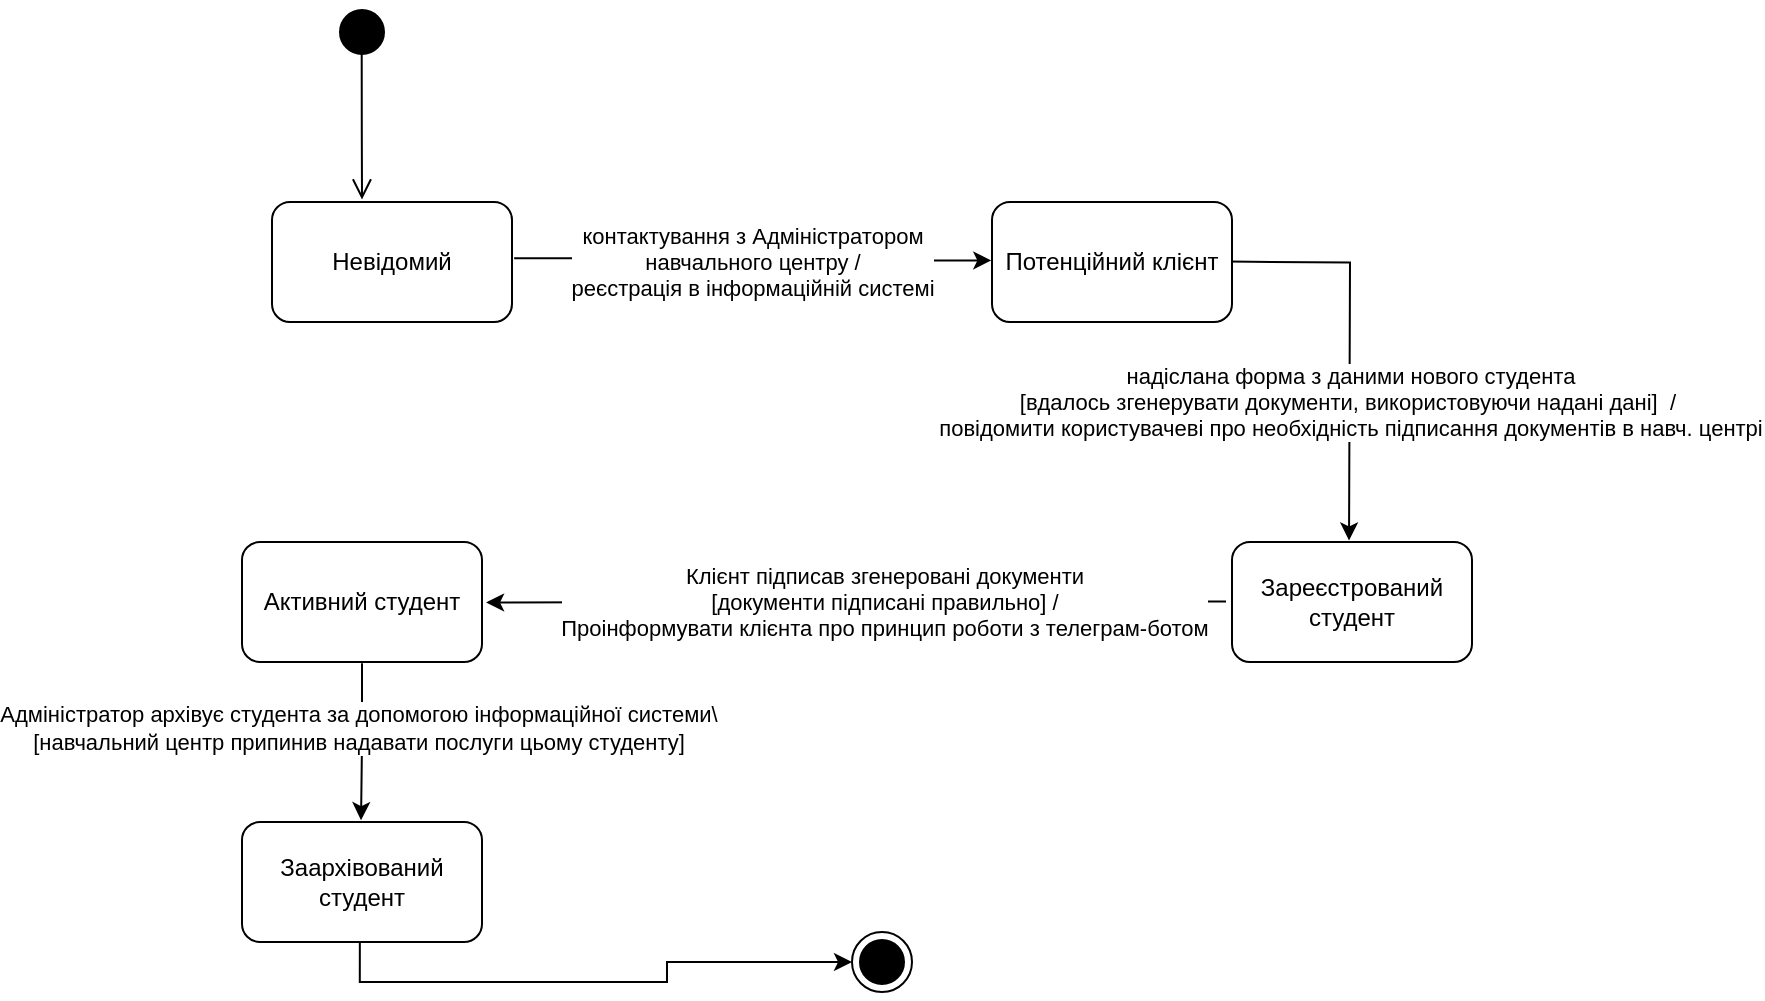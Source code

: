 <mxfile version="20.4.0" type="device"><diagram name="Page-1" id="58cdce13-f638-feb5-8d6f-7d28b1aa9fa0"><mxGraphModel dx="2484" dy="1622" grid="1" gridSize="10" guides="1" tooltips="1" connect="1" arrows="1" fold="1" page="1" pageScale="1" pageWidth="1100" pageHeight="850" math="0" shadow="0"><root><mxCell id="0"/><mxCell id="1" parent="0"/><mxCell id="zZcN5XMTq2NgF7rOnlSp-8" style="edgeStyle=orthogonalEdgeStyle;rounded=0;orthogonalLoop=1;jettySize=auto;html=1;entryX=-0.003;entryY=0.487;entryDx=0;entryDy=0;entryPerimeter=0;exitX=1.009;exitY=0.468;exitDx=0;exitDy=0;exitPerimeter=0;" edge="1" parent="1" source="zZcN5XMTq2NgF7rOnlSp-1" target="zZcN5XMTq2NgF7rOnlSp-2"><mxGeometry relative="1" as="geometry"/></mxCell><mxCell id="zZcN5XMTq2NgF7rOnlSp-9" value="контактування з Адміністратором &lt;br&gt;навчального центру /&lt;br&gt;реєстрація в інформаційній системі" style="edgeLabel;html=1;align=center;verticalAlign=middle;resizable=0;points=[];" vertex="1" connectable="0" parent="zZcN5XMTq2NgF7rOnlSp-8"><mxGeometry x="-0.592" y="-1" relative="1" as="geometry"><mxPoint x="70" y="1" as="offset"/></mxGeometry></mxCell><mxCell id="zZcN5XMTq2NgF7rOnlSp-1" value="Невідомий&lt;span style=&quot;color: rgba(0, 0, 0, 0); font-family: monospace; font-size: 0px; text-align: start;&quot;&gt;%3CmxGraphModel%3E%3Croot%3E%3CmxCell%20id%3D%220%22%2F%3E%3CmxCell%20id%3D%221%22%20parent%3D%220%22%2F%3E%3CmxCell%20id%3D%222%22%20style%3D%22edgeStyle%3DorthogonalEdgeStyle%3Brounded%3D0%3BorthogonalLoop%3D1%3BjettySize%3Dauto%3Bhtml%3D1%3BexitX%3D-0.013%3BexitY%3D0.433%3BexitDx%3D0%3BexitDy%3D0%3BentryX%3D0.992%3BentryY%3D0.533%3BentryDx%3D0%3BentryDy%3D0%3BentryPerimeter%3D0%3BfontFamily%3DHelvetica%3BfontSize%3D12%3BfontColor%3Drgb(0%2C%200%2C%200)%3BexitPerimeter%3D0%3B%22%20edge%3D%221%22%20parent%3D%221%22%3E%3CmxGeometry%20relative%3D%221%22%20as%3D%22geometry%22%3E%3CmxPoint%20x%3D%22388.83%22%20y%3D%22457.32%22%20as%3D%22sourcePoint%22%2F%3E%3CmxPoint%20x%3D%22339.04%22%20y%3D%22461.98%22%20as%3D%22targetPoint%22%2F%3E%3C%2FmxGeometry%3E%3C%2FmxCell%3E%3C%2Froot%3E%3C%2FmxGraphModel%3E&lt;/span&gt;" style="rounded=1;whiteSpace=wrap;html=1;" vertex="1" parent="1"><mxGeometry x="60" y="90" width="120" height="60" as="geometry"/></mxCell><mxCell id="zZcN5XMTq2NgF7rOnlSp-15" style="edgeStyle=orthogonalEdgeStyle;rounded=0;orthogonalLoop=1;jettySize=auto;html=1;strokeColor=#000000;exitX=0.996;exitY=0.496;exitDx=0;exitDy=0;exitPerimeter=0;entryX=0.496;entryY=-0.013;entryDx=0;entryDy=0;entryPerimeter=0;" edge="1" parent="1"><mxGeometry relative="1" as="geometry"><mxPoint x="598.52" y="259.22" as="targetPoint"/><mxPoint x="538.52" y="119.76" as="sourcePoint"/></mxGeometry></mxCell><mxCell id="zZcN5XMTq2NgF7rOnlSp-16" value="надіслана форма з даними нового студента&lt;br&gt;[вдалось згенерувати документи, використовуючи надані дані]&amp;nbsp; /&amp;nbsp;&lt;br&gt;повідомити користувачеві про необхідність підписання документів в навч. центрі" style="edgeLabel;html=1;align=center;verticalAlign=middle;resizable=0;points=[];" vertex="1" connectable="0" parent="zZcN5XMTq2NgF7rOnlSp-15"><mxGeometry x="0.072" relative="1" as="geometry"><mxPoint y="23" as="offset"/></mxGeometry></mxCell><mxCell id="zZcN5XMTq2NgF7rOnlSp-2" value="Потенційний клієнт&lt;span style=&quot;color: rgba(0, 0, 0, 0); font-family: monospace; font-size: 0px; text-align: start;&quot;&gt;%3CmxGraphModel%3E%3Croot%3E%3CmxCell%20id%3D%220%22%2F%3E%3CmxCell%20id%3D%221%22%20parent%3D%220%22%2F%3E%3CmxCell%20id%3D%222%22%20value%3D%22%D0%9D%D0%B5%D0%B2%D1%96%D0%B4%D0%BE%D0%BC%D0%B8%D0%B9%26lt%3Bspan%20style%3D%26quot%3Bcolor%3A%20rgba(0%2C%200%2C%200%2C%200)%3B%20font-family%3A%20monospace%3B%20font-size%3A%200px%3B%20text-align%3A%20start%3B%26quot%3B%26gt%3B%253CmxGraphModel%253E%253Croot%253E%253CmxCell%2520id%253D%25220%2522%252F%253E%253CmxCell%2520id%253D%25221%2522%2520parent%253D%25220%2522%252F%253E%253CmxCell%2520id%253D%25222%2522%2520style%253D%2522edgeStyle%253DorthogonalEdgeStyle%253Brounded%253D0%253BorthogonalLoop%253D1%253BjettySize%253Dauto%253Bhtml%253D1%253BexitX%253D-0.013%253BexitY%253D0.433%253BexitDx%253D0%253BexitDy%253D0%253BentryX%253D0.992%253BentryY%253D0.533%253BentryDx%253D0%253BentryDy%253D0%253BentryPerimeter%253D0%253BfontFamily%253DHelvetica%253BfontSize%253D12%253BfontColor%253Drgb(0%252C%25200%252C%25200)%253BexitPerimeter%253D0%253B%2522%2520edge%253D%25221%2522%2520parent%253D%25221%2522%253E%253CmxGeometry%2520relative%253D%25221%2522%2520as%253D%2522geometry%2522%253E%253CmxPoint%2520x%253D%2522388.83%2522%2520y%253D%2522457.32%2522%2520as%253D%2522sourcePoint%2522%252F%253E%253CmxPoint%2520x%253D%2522339.04%2522%2520y%253D%2522461.98%2522%2520as%253D%2522targetPoint%2522%252F%253E%253C%252FmxGeometry%253E%253C%252FmxCell%253E%253C%252Froot%253E%253C%252FmxGraphModel%253E%26lt%3B%2Fspan%26gt%3B%22%20style%3D%22rounded%3D1%3BwhiteSpace%3Dwrap%3Bhtml%3D1%3B%22%20vertex%3D%221%22%20parent%3D%221%22%3E%3CmxGeometry%20x%3D%22140%22%20y%3D%2290%22%20width%3D%22120%22%20height%3D%2260%22%20as%3D%22geometry%22%2F%3E%3C%2FmxCell%3E%3C%2Froot%3E%3C%2FmxGraphModel%3E&lt;/span&gt;" style="rounded=1;whiteSpace=wrap;html=1;" vertex="1" parent="1"><mxGeometry x="420" y="90" width="120" height="60" as="geometry"/></mxCell><mxCell id="zZcN5XMTq2NgF7rOnlSp-17" style="edgeStyle=orthogonalEdgeStyle;rounded=0;orthogonalLoop=1;jettySize=auto;html=1;entryX=1.017;entryY=0.504;entryDx=0;entryDy=0;entryPerimeter=0;strokeColor=#000000;exitX=-0.025;exitY=0.496;exitDx=0;exitDy=0;exitPerimeter=0;" edge="1" parent="1" source="zZcN5XMTq2NgF7rOnlSp-3" target="zZcN5XMTq2NgF7rOnlSp-4"><mxGeometry relative="1" as="geometry"/></mxCell><mxCell id="zZcN5XMTq2NgF7rOnlSp-18" value="Клієнт підписав згенеровані документи&lt;br&gt;[документи підписані правильно] /&lt;br&gt;Проінформувати клієнта про принцип роботи з телеграм-ботом" style="edgeLabel;html=1;align=center;verticalAlign=middle;resizable=0;points=[];" vertex="1" connectable="0" parent="zZcN5XMTq2NgF7rOnlSp-17"><mxGeometry x="0.214" y="-1" relative="1" as="geometry"><mxPoint x="53" y="1" as="offset"/></mxGeometry></mxCell><mxCell id="zZcN5XMTq2NgF7rOnlSp-3" value="Зареєстрований студент" style="rounded=1;whiteSpace=wrap;html=1;" vertex="1" parent="1"><mxGeometry x="540" y="260" width="120" height="60" as="geometry"/></mxCell><mxCell id="zZcN5XMTq2NgF7rOnlSp-19" style="edgeStyle=orthogonalEdgeStyle;rounded=0;orthogonalLoop=1;jettySize=auto;html=1;entryX=0.496;entryY=-0.015;entryDx=0;entryDy=0;entryPerimeter=0;strokeColor=#000000;exitX=0.5;exitY=1.011;exitDx=0;exitDy=0;exitPerimeter=0;" edge="1" parent="1" source="zZcN5XMTq2NgF7rOnlSp-4" target="zZcN5XMTq2NgF7rOnlSp-5"><mxGeometry relative="1" as="geometry"><Array as="points"/></mxGeometry></mxCell><mxCell id="zZcN5XMTq2NgF7rOnlSp-20" value="Адміністратор архівує студента за допомогою інформаційної системи\&lt;br&gt;[навчальний центр припинив надавати послуги цьому студенту]" style="edgeLabel;html=1;align=center;verticalAlign=middle;resizable=0;points=[];" vertex="1" connectable="0" parent="zZcN5XMTq2NgF7rOnlSp-19"><mxGeometry x="-0.185" y="-2" relative="1" as="geometry"><mxPoint as="offset"/></mxGeometry></mxCell><mxCell id="zZcN5XMTq2NgF7rOnlSp-4" value="Активний студент" style="rounded=1;whiteSpace=wrap;html=1;" vertex="1" parent="1"><mxGeometry x="45" y="260" width="120" height="60" as="geometry"/></mxCell><mxCell id="zZcN5XMTq2NgF7rOnlSp-12" style="edgeStyle=orthogonalEdgeStyle;rounded=0;orthogonalLoop=1;jettySize=auto;html=1;exitX=0.491;exitY=1.009;exitDx=0;exitDy=0;exitPerimeter=0;" edge="1" parent="1" source="zZcN5XMTq2NgF7rOnlSp-5" target="zZcN5XMTq2NgF7rOnlSp-11"><mxGeometry relative="1" as="geometry"/></mxCell><mxCell id="zZcN5XMTq2NgF7rOnlSp-5" value="Заархівований студент" style="rounded=1;whiteSpace=wrap;html=1;" vertex="1" parent="1"><mxGeometry x="45" y="400" width="120" height="60" as="geometry"/></mxCell><mxCell id="zZcN5XMTq2NgF7rOnlSp-11" value="" style="ellipse;html=1;shape=endState;fillColor=#000000;strokeColor=#000000;" vertex="1" parent="1"><mxGeometry x="350" y="455" width="30" height="30" as="geometry"/></mxCell><mxCell id="zZcN5XMTq2NgF7rOnlSp-13" value="" style="ellipse;html=1;shape=startState;fillColor=#000000;strokeColor=#000000;" vertex="1" parent="1"><mxGeometry x="90" y="-10" width="30" height="30" as="geometry"/></mxCell><mxCell id="zZcN5XMTq2NgF7rOnlSp-14" value="" style="edgeStyle=orthogonalEdgeStyle;html=1;verticalAlign=bottom;endArrow=open;endSize=8;strokeColor=#000000;rounded=0;exitX=0.495;exitY=0.864;exitDx=0;exitDy=0;exitPerimeter=0;entryX=0.375;entryY=-0.021;entryDx=0;entryDy=0;entryPerimeter=0;" edge="1" source="zZcN5XMTq2NgF7rOnlSp-13" parent="1" target="zZcN5XMTq2NgF7rOnlSp-1"><mxGeometry relative="1" as="geometry"><mxPoint x="105" y="80" as="targetPoint"/></mxGeometry></mxCell></root></mxGraphModel></diagram></mxfile>